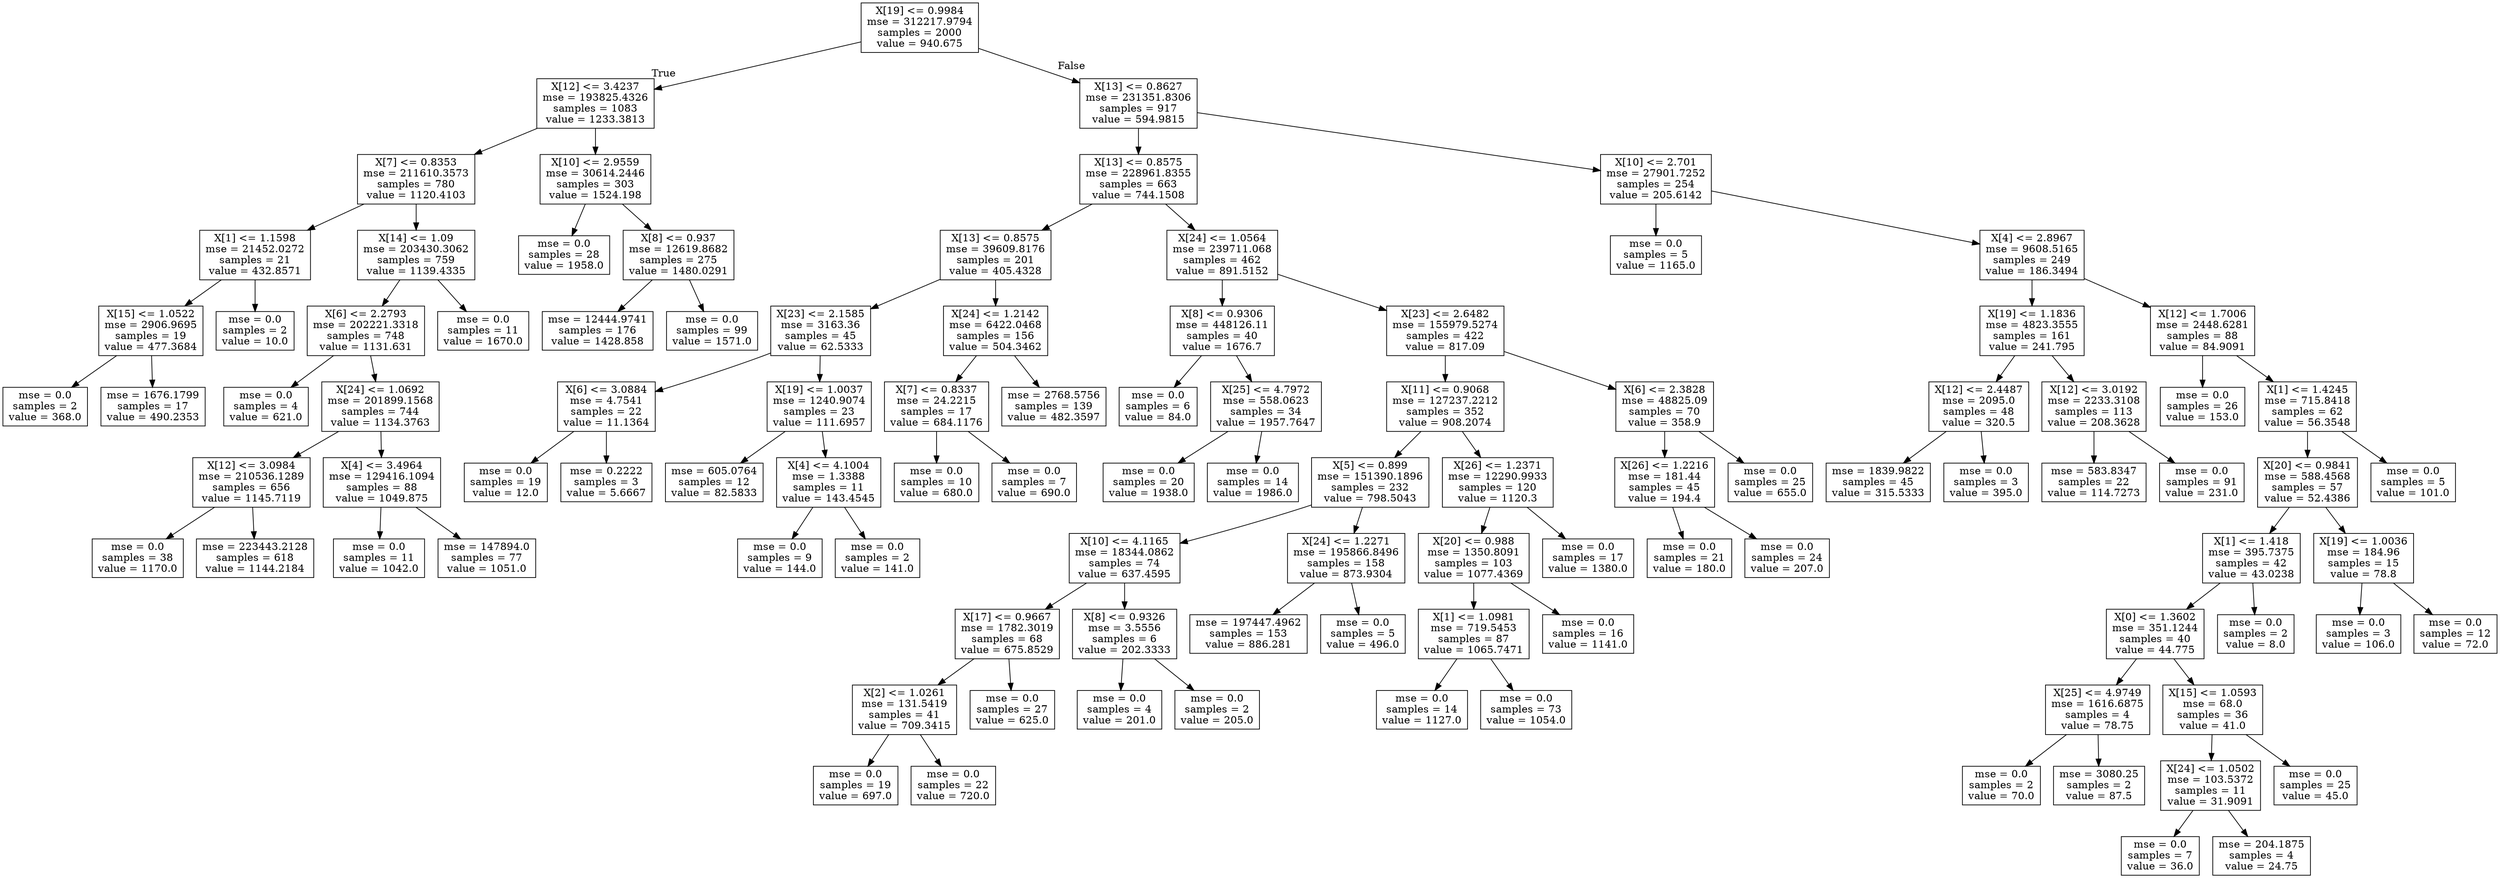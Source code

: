 digraph Tree {
node [shape=box] ;
0 [label="X[19] <= 0.9984\nmse = 312217.9794\nsamples = 2000\nvalue = 940.675"] ;
1 [label="X[12] <= 3.4237\nmse = 193825.4326\nsamples = 1083\nvalue = 1233.3813"] ;
0 -> 1 [labeldistance=2.5, labelangle=45, headlabel="True"] ;
2 [label="X[7] <= 0.8353\nmse = 211610.3573\nsamples = 780\nvalue = 1120.4103"] ;
1 -> 2 ;
3 [label="X[1] <= 1.1598\nmse = 21452.0272\nsamples = 21\nvalue = 432.8571"] ;
2 -> 3 ;
4 [label="X[15] <= 1.0522\nmse = 2906.9695\nsamples = 19\nvalue = 477.3684"] ;
3 -> 4 ;
5 [label="mse = 0.0\nsamples = 2\nvalue = 368.0"] ;
4 -> 5 ;
6 [label="mse = 1676.1799\nsamples = 17\nvalue = 490.2353"] ;
4 -> 6 ;
7 [label="mse = 0.0\nsamples = 2\nvalue = 10.0"] ;
3 -> 7 ;
8 [label="X[14] <= 1.09\nmse = 203430.3062\nsamples = 759\nvalue = 1139.4335"] ;
2 -> 8 ;
9 [label="X[6] <= 2.2793\nmse = 202221.3318\nsamples = 748\nvalue = 1131.631"] ;
8 -> 9 ;
10 [label="mse = 0.0\nsamples = 4\nvalue = 621.0"] ;
9 -> 10 ;
11 [label="X[24] <= 1.0692\nmse = 201899.1568\nsamples = 744\nvalue = 1134.3763"] ;
9 -> 11 ;
12 [label="X[12] <= 3.0984\nmse = 210536.1289\nsamples = 656\nvalue = 1145.7119"] ;
11 -> 12 ;
13 [label="mse = 0.0\nsamples = 38\nvalue = 1170.0"] ;
12 -> 13 ;
14 [label="mse = 223443.2128\nsamples = 618\nvalue = 1144.2184"] ;
12 -> 14 ;
15 [label="X[4] <= 3.4964\nmse = 129416.1094\nsamples = 88\nvalue = 1049.875"] ;
11 -> 15 ;
16 [label="mse = 0.0\nsamples = 11\nvalue = 1042.0"] ;
15 -> 16 ;
17 [label="mse = 147894.0\nsamples = 77\nvalue = 1051.0"] ;
15 -> 17 ;
18 [label="mse = 0.0\nsamples = 11\nvalue = 1670.0"] ;
8 -> 18 ;
19 [label="X[10] <= 2.9559\nmse = 30614.2446\nsamples = 303\nvalue = 1524.198"] ;
1 -> 19 ;
20 [label="mse = 0.0\nsamples = 28\nvalue = 1958.0"] ;
19 -> 20 ;
21 [label="X[8] <= 0.937\nmse = 12619.8682\nsamples = 275\nvalue = 1480.0291"] ;
19 -> 21 ;
22 [label="mse = 12444.9741\nsamples = 176\nvalue = 1428.858"] ;
21 -> 22 ;
23 [label="mse = 0.0\nsamples = 99\nvalue = 1571.0"] ;
21 -> 23 ;
24 [label="X[13] <= 0.8627\nmse = 231351.8306\nsamples = 917\nvalue = 594.9815"] ;
0 -> 24 [labeldistance=2.5, labelangle=-45, headlabel="False"] ;
25 [label="X[13] <= 0.8575\nmse = 228961.8355\nsamples = 663\nvalue = 744.1508"] ;
24 -> 25 ;
26 [label="X[13] <= 0.8575\nmse = 39609.8176\nsamples = 201\nvalue = 405.4328"] ;
25 -> 26 ;
27 [label="X[23] <= 2.1585\nmse = 3163.36\nsamples = 45\nvalue = 62.5333"] ;
26 -> 27 ;
28 [label="X[6] <= 3.0884\nmse = 4.7541\nsamples = 22\nvalue = 11.1364"] ;
27 -> 28 ;
29 [label="mse = 0.0\nsamples = 19\nvalue = 12.0"] ;
28 -> 29 ;
30 [label="mse = 0.2222\nsamples = 3\nvalue = 5.6667"] ;
28 -> 30 ;
31 [label="X[19] <= 1.0037\nmse = 1240.9074\nsamples = 23\nvalue = 111.6957"] ;
27 -> 31 ;
32 [label="mse = 605.0764\nsamples = 12\nvalue = 82.5833"] ;
31 -> 32 ;
33 [label="X[4] <= 4.1004\nmse = 1.3388\nsamples = 11\nvalue = 143.4545"] ;
31 -> 33 ;
34 [label="mse = 0.0\nsamples = 9\nvalue = 144.0"] ;
33 -> 34 ;
35 [label="mse = 0.0\nsamples = 2\nvalue = 141.0"] ;
33 -> 35 ;
36 [label="X[24] <= 1.2142\nmse = 6422.0468\nsamples = 156\nvalue = 504.3462"] ;
26 -> 36 ;
37 [label="X[7] <= 0.8337\nmse = 24.2215\nsamples = 17\nvalue = 684.1176"] ;
36 -> 37 ;
38 [label="mse = 0.0\nsamples = 10\nvalue = 680.0"] ;
37 -> 38 ;
39 [label="mse = 0.0\nsamples = 7\nvalue = 690.0"] ;
37 -> 39 ;
40 [label="mse = 2768.5756\nsamples = 139\nvalue = 482.3597"] ;
36 -> 40 ;
41 [label="X[24] <= 1.0564\nmse = 239711.068\nsamples = 462\nvalue = 891.5152"] ;
25 -> 41 ;
42 [label="X[8] <= 0.9306\nmse = 448126.11\nsamples = 40\nvalue = 1676.7"] ;
41 -> 42 ;
43 [label="mse = 0.0\nsamples = 6\nvalue = 84.0"] ;
42 -> 43 ;
44 [label="X[25] <= 4.7972\nmse = 558.0623\nsamples = 34\nvalue = 1957.7647"] ;
42 -> 44 ;
45 [label="mse = 0.0\nsamples = 20\nvalue = 1938.0"] ;
44 -> 45 ;
46 [label="mse = 0.0\nsamples = 14\nvalue = 1986.0"] ;
44 -> 46 ;
47 [label="X[23] <= 2.6482\nmse = 155979.5274\nsamples = 422\nvalue = 817.09"] ;
41 -> 47 ;
48 [label="X[11] <= 0.9068\nmse = 127237.2212\nsamples = 352\nvalue = 908.2074"] ;
47 -> 48 ;
49 [label="X[5] <= 0.899\nmse = 151390.1896\nsamples = 232\nvalue = 798.5043"] ;
48 -> 49 ;
50 [label="X[10] <= 4.1165\nmse = 18344.0862\nsamples = 74\nvalue = 637.4595"] ;
49 -> 50 ;
51 [label="X[17] <= 0.9667\nmse = 1782.3019\nsamples = 68\nvalue = 675.8529"] ;
50 -> 51 ;
52 [label="X[2] <= 1.0261\nmse = 131.5419\nsamples = 41\nvalue = 709.3415"] ;
51 -> 52 ;
53 [label="mse = 0.0\nsamples = 19\nvalue = 697.0"] ;
52 -> 53 ;
54 [label="mse = 0.0\nsamples = 22\nvalue = 720.0"] ;
52 -> 54 ;
55 [label="mse = 0.0\nsamples = 27\nvalue = 625.0"] ;
51 -> 55 ;
56 [label="X[8] <= 0.9326\nmse = 3.5556\nsamples = 6\nvalue = 202.3333"] ;
50 -> 56 ;
57 [label="mse = 0.0\nsamples = 4\nvalue = 201.0"] ;
56 -> 57 ;
58 [label="mse = 0.0\nsamples = 2\nvalue = 205.0"] ;
56 -> 58 ;
59 [label="X[24] <= 1.2271\nmse = 195866.8496\nsamples = 158\nvalue = 873.9304"] ;
49 -> 59 ;
60 [label="mse = 197447.4962\nsamples = 153\nvalue = 886.281"] ;
59 -> 60 ;
61 [label="mse = 0.0\nsamples = 5\nvalue = 496.0"] ;
59 -> 61 ;
62 [label="X[26] <= 1.2371\nmse = 12290.9933\nsamples = 120\nvalue = 1120.3"] ;
48 -> 62 ;
63 [label="X[20] <= 0.988\nmse = 1350.8091\nsamples = 103\nvalue = 1077.4369"] ;
62 -> 63 ;
64 [label="X[1] <= 1.0981\nmse = 719.5453\nsamples = 87\nvalue = 1065.7471"] ;
63 -> 64 ;
65 [label="mse = 0.0\nsamples = 14\nvalue = 1127.0"] ;
64 -> 65 ;
66 [label="mse = 0.0\nsamples = 73\nvalue = 1054.0"] ;
64 -> 66 ;
67 [label="mse = 0.0\nsamples = 16\nvalue = 1141.0"] ;
63 -> 67 ;
68 [label="mse = 0.0\nsamples = 17\nvalue = 1380.0"] ;
62 -> 68 ;
69 [label="X[6] <= 2.3828\nmse = 48825.09\nsamples = 70\nvalue = 358.9"] ;
47 -> 69 ;
70 [label="X[26] <= 1.2216\nmse = 181.44\nsamples = 45\nvalue = 194.4"] ;
69 -> 70 ;
71 [label="mse = 0.0\nsamples = 21\nvalue = 180.0"] ;
70 -> 71 ;
72 [label="mse = 0.0\nsamples = 24\nvalue = 207.0"] ;
70 -> 72 ;
73 [label="mse = 0.0\nsamples = 25\nvalue = 655.0"] ;
69 -> 73 ;
74 [label="X[10] <= 2.701\nmse = 27901.7252\nsamples = 254\nvalue = 205.6142"] ;
24 -> 74 ;
75 [label="mse = 0.0\nsamples = 5\nvalue = 1165.0"] ;
74 -> 75 ;
76 [label="X[4] <= 2.8967\nmse = 9608.5165\nsamples = 249\nvalue = 186.3494"] ;
74 -> 76 ;
77 [label="X[19] <= 1.1836\nmse = 4823.3555\nsamples = 161\nvalue = 241.795"] ;
76 -> 77 ;
78 [label="X[12] <= 2.4487\nmse = 2095.0\nsamples = 48\nvalue = 320.5"] ;
77 -> 78 ;
79 [label="mse = 1839.9822\nsamples = 45\nvalue = 315.5333"] ;
78 -> 79 ;
80 [label="mse = 0.0\nsamples = 3\nvalue = 395.0"] ;
78 -> 80 ;
81 [label="X[12] <= 3.0192\nmse = 2233.3108\nsamples = 113\nvalue = 208.3628"] ;
77 -> 81 ;
82 [label="mse = 583.8347\nsamples = 22\nvalue = 114.7273"] ;
81 -> 82 ;
83 [label="mse = 0.0\nsamples = 91\nvalue = 231.0"] ;
81 -> 83 ;
84 [label="X[12] <= 1.7006\nmse = 2448.6281\nsamples = 88\nvalue = 84.9091"] ;
76 -> 84 ;
85 [label="mse = 0.0\nsamples = 26\nvalue = 153.0"] ;
84 -> 85 ;
86 [label="X[1] <= 1.4245\nmse = 715.8418\nsamples = 62\nvalue = 56.3548"] ;
84 -> 86 ;
87 [label="X[20] <= 0.9841\nmse = 588.4568\nsamples = 57\nvalue = 52.4386"] ;
86 -> 87 ;
88 [label="X[1] <= 1.418\nmse = 395.7375\nsamples = 42\nvalue = 43.0238"] ;
87 -> 88 ;
89 [label="X[0] <= 1.3602\nmse = 351.1244\nsamples = 40\nvalue = 44.775"] ;
88 -> 89 ;
90 [label="X[25] <= 4.9749\nmse = 1616.6875\nsamples = 4\nvalue = 78.75"] ;
89 -> 90 ;
91 [label="mse = 0.0\nsamples = 2\nvalue = 70.0"] ;
90 -> 91 ;
92 [label="mse = 3080.25\nsamples = 2\nvalue = 87.5"] ;
90 -> 92 ;
93 [label="X[15] <= 1.0593\nmse = 68.0\nsamples = 36\nvalue = 41.0"] ;
89 -> 93 ;
94 [label="X[24] <= 1.0502\nmse = 103.5372\nsamples = 11\nvalue = 31.9091"] ;
93 -> 94 ;
95 [label="mse = 0.0\nsamples = 7\nvalue = 36.0"] ;
94 -> 95 ;
96 [label="mse = 204.1875\nsamples = 4\nvalue = 24.75"] ;
94 -> 96 ;
97 [label="mse = 0.0\nsamples = 25\nvalue = 45.0"] ;
93 -> 97 ;
98 [label="mse = 0.0\nsamples = 2\nvalue = 8.0"] ;
88 -> 98 ;
99 [label="X[19] <= 1.0036\nmse = 184.96\nsamples = 15\nvalue = 78.8"] ;
87 -> 99 ;
100 [label="mse = 0.0\nsamples = 3\nvalue = 106.0"] ;
99 -> 100 ;
101 [label="mse = 0.0\nsamples = 12\nvalue = 72.0"] ;
99 -> 101 ;
102 [label="mse = 0.0\nsamples = 5\nvalue = 101.0"] ;
86 -> 102 ;
}